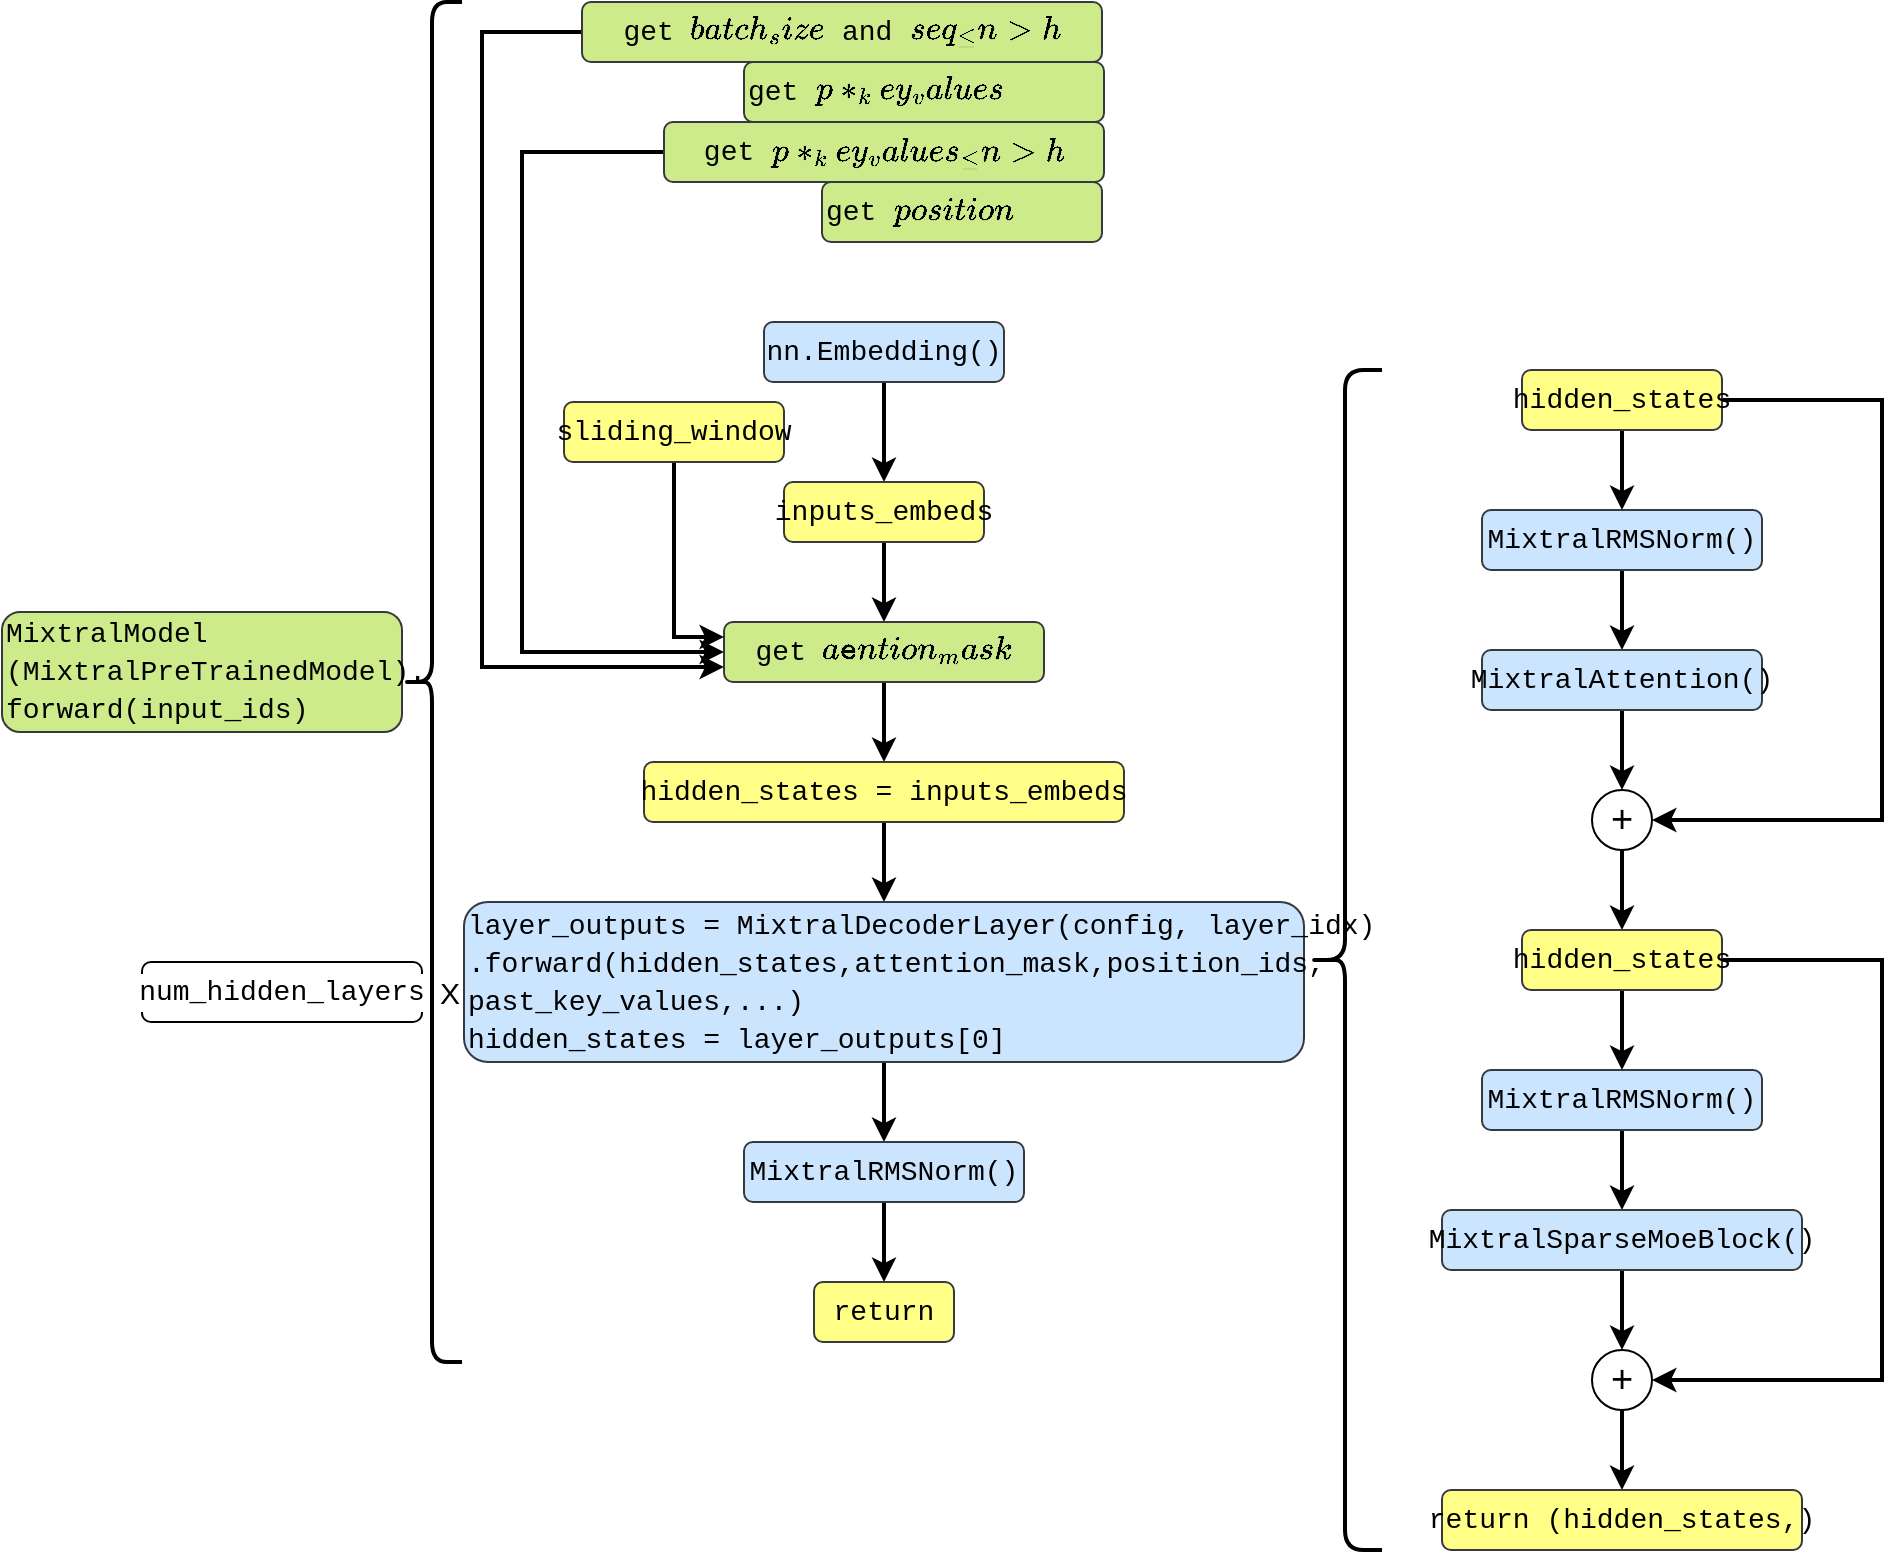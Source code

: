 <mxfile version="24.0.4" type="device">
  <diagram name="第 1 页" id="NxBG-FStXV3GmASRmdr9">
    <mxGraphModel dx="2074" dy="1205" grid="1" gridSize="10" guides="1" tooltips="1" connect="1" arrows="1" fold="1" page="1" pageScale="1" pageWidth="1100" pageHeight="850" math="0" shadow="0">
      <root>
        <mxCell id="0" />
        <mxCell id="1" parent="0" />
        <mxCell id="8-x5uXMspNHC_fB0zWoQ-1" value="&lt;div style=&quot;font-family: Consolas, &amp;quot;Courier New&amp;quot;, monospace; font-size: 14px; line-height: 19px; white-space: pre;&quot;&gt;MixtralModel&lt;/div&gt;&lt;div style=&quot;font-family: Consolas, &amp;quot;Courier New&amp;quot;, monospace; font-size: 14px; line-height: 19px; white-space: pre;&quot;&gt;(MixtralPreTrainedModel).&lt;/div&gt;&lt;div style=&quot;font-family: Consolas, &amp;quot;Courier New&amp;quot;, monospace; font-size: 14px; line-height: 19px; white-space: pre;&quot;&gt;forward(input_ids)&lt;/div&gt;" style="rounded=1;whiteSpace=wrap;html=1;align=left;labelBackgroundColor=none;fillColor=#cdeb8b;strokeColor=#36393d;" vertex="1" parent="1">
          <mxGeometry x="40" y="345" width="200" height="60" as="geometry" />
        </mxCell>
        <mxCell id="8-x5uXMspNHC_fB0zWoQ-68" style="edgeStyle=orthogonalEdgeStyle;rounded=0;orthogonalLoop=1;jettySize=auto;html=1;entryX=0;entryY=0.75;entryDx=0;entryDy=0;strokeColor=default;strokeWidth=2;align=center;verticalAlign=middle;fontFamily=Helvetica;fontSize=11;fontColor=default;labelBackgroundColor=default;endArrow=classic;" edge="1" parent="1" source="8-x5uXMspNHC_fB0zWoQ-2" target="8-x5uXMspNHC_fB0zWoQ-8">
          <mxGeometry relative="1" as="geometry">
            <Array as="points">
              <mxPoint x="280" y="55" />
              <mxPoint x="280" y="373" />
            </Array>
          </mxGeometry>
        </mxCell>
        <mxCell id="8-x5uXMspNHC_fB0zWoQ-2" value="&lt;div style=&quot;font-family: Consolas, &amp;quot;Courier New&amp;quot;, monospace; font-size: 14px; line-height: 19px; white-space: pre;&quot;&gt;get `batch_size` &lt;span style=&quot;background-color: initial;&quot;&gt;and `seq_length`&lt;/span&gt;&lt;/div&gt;" style="rounded=1;whiteSpace=wrap;html=1;labelBackgroundColor=none;fillColor=#cdeb8b;strokeColor=#36393d;" vertex="1" parent="1">
          <mxGeometry x="330" y="40" width="260" height="30" as="geometry" />
        </mxCell>
        <mxCell id="8-x5uXMspNHC_fB0zWoQ-3" value="&lt;div style=&quot;font-family: Consolas, &amp;quot;Courier New&amp;quot;, monospace; font-size: 14px; line-height: 19px; white-space: pre;&quot;&gt;get `past_key_values`&lt;/div&gt;" style="rounded=1;whiteSpace=wrap;html=1;labelBackgroundColor=none;align=left;fillColor=#cdeb8b;strokeColor=#36393d;" vertex="1" parent="1">
          <mxGeometry x="411" y="70" width="180" height="30" as="geometry" />
        </mxCell>
        <mxCell id="8-x5uXMspNHC_fB0zWoQ-7" style="edgeStyle=orthogonalEdgeStyle;rounded=0;orthogonalLoop=1;jettySize=auto;html=1;entryX=0.5;entryY=0;entryDx=0;entryDy=0;strokeWidth=2;" edge="1" parent="1" source="8-x5uXMspNHC_fB0zWoQ-4" target="8-x5uXMspNHC_fB0zWoQ-6">
          <mxGeometry relative="1" as="geometry" />
        </mxCell>
        <mxCell id="8-x5uXMspNHC_fB0zWoQ-4" value="&lt;div style=&quot;font-family: Consolas, &amp;quot;Courier New&amp;quot;, monospace; font-size: 14px; line-height: 19px; white-space: pre;&quot;&gt;nn.Embedding()&lt;/div&gt;" style="rounded=1;whiteSpace=wrap;html=1;labelBackgroundColor=none;fillColor=#cce5ff;strokeColor=#36393d;" vertex="1" parent="1">
          <mxGeometry x="421" y="200" width="120" height="30" as="geometry" />
        </mxCell>
        <mxCell id="8-x5uXMspNHC_fB0zWoQ-10" style="edgeStyle=orthogonalEdgeStyle;rounded=0;orthogonalLoop=1;jettySize=auto;html=1;entryX=0.5;entryY=0;entryDx=0;entryDy=0;strokeColor=default;strokeWidth=2;align=center;verticalAlign=middle;fontFamily=Helvetica;fontSize=11;fontColor=default;labelBackgroundColor=default;endArrow=classic;" edge="1" parent="1" source="8-x5uXMspNHC_fB0zWoQ-6" target="8-x5uXMspNHC_fB0zWoQ-8">
          <mxGeometry relative="1" as="geometry" />
        </mxCell>
        <mxCell id="8-x5uXMspNHC_fB0zWoQ-6" value="&lt;span style=&quot;font-family: Consolas, &amp;quot;Courier New&amp;quot;, monospace; font-size: 14px; font-style: normal; font-variant-ligatures: normal; font-variant-caps: normal; font-weight: 400; letter-spacing: normal; orphans: 2; text-align: left; text-indent: 0px; text-transform: none; widows: 2; word-spacing: 0px; -webkit-text-stroke-width: 0px; white-space: pre; text-decoration-thickness: initial; text-decoration-style: initial; text-decoration-color: initial; float: none; display: inline !important;&quot;&gt;inputs_embeds&lt;/span&gt;" style="rounded=1;whiteSpace=wrap;html=1;labelBackgroundColor=none;fillColor=#ffff88;strokeColor=#36393d;" vertex="1" parent="1">
          <mxGeometry x="431" y="280" width="100" height="30" as="geometry" />
        </mxCell>
        <mxCell id="8-x5uXMspNHC_fB0zWoQ-23" style="edgeStyle=orthogonalEdgeStyle;rounded=0;orthogonalLoop=1;jettySize=auto;html=1;entryX=0.5;entryY=0;entryDx=0;entryDy=0;strokeColor=default;strokeWidth=2;align=center;verticalAlign=middle;fontFamily=Helvetica;fontSize=11;fontColor=default;labelBackgroundColor=default;endArrow=classic;" edge="1" parent="1" source="8-x5uXMspNHC_fB0zWoQ-8" target="8-x5uXMspNHC_fB0zWoQ-16">
          <mxGeometry relative="1" as="geometry" />
        </mxCell>
        <mxCell id="8-x5uXMspNHC_fB0zWoQ-8" value="&lt;div style=&quot;font-family: Consolas, &amp;quot;Courier New&amp;quot;, monospace; font-size: 14px; line-height: 19px; white-space: pre;&quot;&gt;get `attention_mask`&lt;/div&gt;" style="rounded=1;whiteSpace=wrap;html=1;labelBackgroundColor=none;fillColor=#cdeb8b;strokeColor=#36393d;" vertex="1" parent="1">
          <mxGeometry x="401" y="350" width="160" height="30" as="geometry" />
        </mxCell>
        <mxCell id="8-x5uXMspNHC_fB0zWoQ-69" style="edgeStyle=orthogonalEdgeStyle;rounded=0;orthogonalLoop=1;jettySize=auto;html=1;entryX=0;entryY=0.5;entryDx=0;entryDy=0;strokeColor=default;strokeWidth=2;align=center;verticalAlign=middle;fontFamily=Helvetica;fontSize=11;fontColor=default;labelBackgroundColor=default;endArrow=classic;" edge="1" parent="1" source="8-x5uXMspNHC_fB0zWoQ-12" target="8-x5uXMspNHC_fB0zWoQ-8">
          <mxGeometry relative="1" as="geometry">
            <Array as="points">
              <mxPoint x="300" y="115" />
              <mxPoint x="300" y="365" />
            </Array>
          </mxGeometry>
        </mxCell>
        <mxCell id="8-x5uXMspNHC_fB0zWoQ-12" value="&lt;span style=&quot;font-family: Consolas, &amp;quot;Courier New&amp;quot;, monospace; font-size: 14px; white-space: pre;&quot;&gt;get `past_key_values_length`&lt;/span&gt;" style="rounded=1;whiteSpace=wrap;html=1;fontFamily=Helvetica;fontSize=11;labelBackgroundColor=none;fillColor=#cdeb8b;strokeColor=#36393d;" vertex="1" parent="1">
          <mxGeometry x="371" y="100" width="220" height="30" as="geometry" />
        </mxCell>
        <mxCell id="8-x5uXMspNHC_fB0zWoQ-13" value="&lt;span style=&quot;font-family: Consolas, &amp;quot;Courier New&amp;quot;, monospace; font-size: 14px; white-space: pre;&quot;&gt;get &lt;/span&gt;&lt;span style=&quot;font-family: Consolas, &amp;quot;Courier New&amp;quot;, monospace; font-size: 14px; white-space: pre;&quot;&gt;`position_ids`&lt;/span&gt;" style="rounded=1;whiteSpace=wrap;html=1;fontFamily=Helvetica;fontSize=11;labelBackgroundColor=none;align=left;fillColor=#cdeb8b;strokeColor=#36393d;" vertex="1" parent="1">
          <mxGeometry x="450" y="130" width="140" height="30" as="geometry" />
        </mxCell>
        <mxCell id="8-x5uXMspNHC_fB0zWoQ-71" style="edgeStyle=orthogonalEdgeStyle;rounded=0;orthogonalLoop=1;jettySize=auto;html=1;entryX=0.5;entryY=0;entryDx=0;entryDy=0;strokeColor=default;strokeWidth=2;align=center;verticalAlign=middle;fontFamily=Helvetica;fontSize=11;fontColor=default;labelBackgroundColor=default;endArrow=classic;" edge="1" parent="1" source="8-x5uXMspNHC_fB0zWoQ-16" target="8-x5uXMspNHC_fB0zWoQ-20">
          <mxGeometry relative="1" as="geometry" />
        </mxCell>
        <mxCell id="8-x5uXMspNHC_fB0zWoQ-16" value="&lt;span style=&quot;font-family: Consolas, &amp;quot;Courier New&amp;quot;, monospace; font-size: 14px; font-style: normal; font-variant-ligatures: normal; font-variant-caps: normal; font-weight: 400; letter-spacing: normal; orphans: 2; text-align: left; text-indent: 0px; text-transform: none; widows: 2; word-spacing: 0px; -webkit-text-stroke-width: 0px; white-space: pre; text-decoration-thickness: initial; text-decoration-style: initial; text-decoration-color: initial; float: none; display: inline !important;&quot;&gt;hidden_states = inputs_embeds&lt;/span&gt;" style="rounded=1;whiteSpace=wrap;html=1;labelBackgroundColor=none;fillColor=#ffff88;strokeColor=#36393d;" vertex="1" parent="1">
          <mxGeometry x="361" y="420" width="240" height="30" as="geometry" />
        </mxCell>
        <mxCell id="8-x5uXMspNHC_fB0zWoQ-72" style="edgeStyle=orthogonalEdgeStyle;rounded=0;orthogonalLoop=1;jettySize=auto;html=1;entryX=0.5;entryY=0;entryDx=0;entryDy=0;strokeColor=default;strokeWidth=2;align=center;verticalAlign=middle;fontFamily=Helvetica;fontSize=11;fontColor=default;labelBackgroundColor=default;endArrow=classic;" edge="1" parent="1" source="8-x5uXMspNHC_fB0zWoQ-20" target="8-x5uXMspNHC_fB0zWoQ-25">
          <mxGeometry relative="1" as="geometry" />
        </mxCell>
        <mxCell id="8-x5uXMspNHC_fB0zWoQ-20" value="&lt;div style=&quot;font-family: Consolas, &amp;quot;Courier New&amp;quot;, monospace; font-size: 14px; line-height: 19px; white-space: pre;&quot;&gt;&lt;div&gt;layer_outputs = MixtralDecoderLayer(config, layer_idx)&lt;/div&gt;&lt;div&gt;.forward(hidden_states,attention_mask,position_ids,&lt;/div&gt;&lt;div&gt;past_key_values,...)&lt;/div&gt;&lt;div&gt;hidden_states = layer_outputs[&lt;span style=&quot;&quot;&gt;0&lt;/span&gt;]&lt;/div&gt;&lt;/div&gt;" style="rounded=1;whiteSpace=wrap;html=1;fontFamily=Helvetica;fontSize=11;labelBackgroundColor=none;align=left;fillColor=#cce5ff;strokeColor=#36393d;" vertex="1" parent="1">
          <mxGeometry x="271" y="490" width="420" height="80" as="geometry" />
        </mxCell>
        <mxCell id="8-x5uXMspNHC_fB0zWoQ-30" style="edgeStyle=orthogonalEdgeStyle;rounded=0;orthogonalLoop=1;jettySize=auto;html=1;entryX=0.5;entryY=0;entryDx=0;entryDy=0;strokeColor=default;strokeWidth=2;align=center;verticalAlign=middle;fontFamily=Helvetica;fontSize=11;fontColor=default;labelBackgroundColor=default;endArrow=classic;" edge="1" parent="1" source="8-x5uXMspNHC_fB0zWoQ-25" target="8-x5uXMspNHC_fB0zWoQ-29">
          <mxGeometry relative="1" as="geometry" />
        </mxCell>
        <mxCell id="8-x5uXMspNHC_fB0zWoQ-25" value="&lt;div style=&quot;font-family: Consolas, &amp;quot;Courier New&amp;quot;, monospace; font-size: 14px; line-height: 19px; white-space: pre;&quot;&gt;MixtralRMSNorm()&lt;/div&gt;" style="rounded=1;whiteSpace=wrap;html=1;fontFamily=Helvetica;fontSize=11;labelBackgroundColor=none;fillColor=#cce5ff;strokeColor=#36393d;" vertex="1" parent="1">
          <mxGeometry x="411" y="610" width="140" height="30" as="geometry" />
        </mxCell>
        <mxCell id="8-x5uXMspNHC_fB0zWoQ-29" value="&lt;div style=&quot;font-family: Consolas, &amp;quot;Courier New&amp;quot;, monospace; font-size: 14px; line-height: 19px; white-space: pre;&quot;&gt;return&lt;/div&gt;" style="rounded=1;whiteSpace=wrap;html=1;fontFamily=Helvetica;fontSize=11;labelBackgroundColor=none;fillColor=#ffff88;strokeColor=#36393d;" vertex="1" parent="1">
          <mxGeometry x="446" y="680" width="70" height="30" as="geometry" />
        </mxCell>
        <mxCell id="8-x5uXMspNHC_fB0zWoQ-31" value="&lt;div style=&quot;font-family: Consolas, &amp;quot;Courier New&amp;quot;, monospace; font-size: 14px; line-height: 19px; white-space: pre;&quot;&gt;num_hidden_layers&lt;/div&gt;" style="rounded=1;whiteSpace=wrap;html=1;fontFamily=Helvetica;fontSize=11;fontColor=default;labelBackgroundColor=default;" vertex="1" parent="1">
          <mxGeometry x="110" y="520" width="140" height="30" as="geometry" />
        </mxCell>
        <mxCell id="8-x5uXMspNHC_fB0zWoQ-32" value="&lt;font style=&quot;font-size: 15px;&quot;&gt;X&lt;/font&gt;" style="text;html=1;align=center;verticalAlign=middle;whiteSpace=wrap;rounded=0;fontFamily=Helvetica;fontSize=11;fontColor=default;labelBackgroundColor=default;" vertex="1" parent="1">
          <mxGeometry x="234" y="520" width="60" height="30" as="geometry" />
        </mxCell>
        <mxCell id="8-x5uXMspNHC_fB0zWoQ-34" value="" style="shape=curlyBracket;whiteSpace=wrap;html=1;rounded=1;labelPosition=left;verticalLabelPosition=middle;align=right;verticalAlign=middle;fontFamily=Helvetica;fontSize=11;fontColor=default;labelBackgroundColor=default;strokeWidth=2;" vertex="1" parent="1">
          <mxGeometry x="240" y="40" width="30" height="680" as="geometry" />
        </mxCell>
        <mxCell id="8-x5uXMspNHC_fB0zWoQ-70" style="edgeStyle=orthogonalEdgeStyle;rounded=0;orthogonalLoop=1;jettySize=auto;html=1;entryX=0;entryY=0.25;entryDx=0;entryDy=0;strokeColor=default;strokeWidth=2;align=center;verticalAlign=middle;fontFamily=Helvetica;fontSize=11;fontColor=default;labelBackgroundColor=default;endArrow=classic;" edge="1" parent="1" source="8-x5uXMspNHC_fB0zWoQ-37" target="8-x5uXMspNHC_fB0zWoQ-8">
          <mxGeometry relative="1" as="geometry" />
        </mxCell>
        <mxCell id="8-x5uXMspNHC_fB0zWoQ-37" value="&lt;div style=&quot;font-family: Consolas, &amp;quot;Courier New&amp;quot;, monospace; font-size: 14px; line-height: 19px; white-space: pre;&quot;&gt;sliding_window&lt;/div&gt;" style="rounded=1;whiteSpace=wrap;html=1;fontFamily=Helvetica;fontSize=11;labelBackgroundColor=none;fillColor=#ffff88;strokeColor=#36393d;" vertex="1" parent="1">
          <mxGeometry x="321" y="240" width="110" height="30" as="geometry" />
        </mxCell>
        <mxCell id="8-x5uXMspNHC_fB0zWoQ-48" style="edgeStyle=orthogonalEdgeStyle;rounded=0;orthogonalLoop=1;jettySize=auto;html=1;entryX=1;entryY=0.5;entryDx=0;entryDy=0;strokeColor=default;strokeWidth=2;align=center;verticalAlign=middle;fontFamily=Helvetica;fontSize=11;fontColor=default;labelBackgroundColor=default;endArrow=classic;" edge="1" parent="1" source="8-x5uXMspNHC_fB0zWoQ-42" target="8-x5uXMspNHC_fB0zWoQ-46">
          <mxGeometry relative="1" as="geometry">
            <Array as="points">
              <mxPoint x="980" y="239" />
              <mxPoint x="980" y="449" />
            </Array>
          </mxGeometry>
        </mxCell>
        <mxCell id="8-x5uXMspNHC_fB0zWoQ-49" style="edgeStyle=orthogonalEdgeStyle;rounded=0;orthogonalLoop=1;jettySize=auto;html=1;entryX=0.5;entryY=0;entryDx=0;entryDy=0;strokeColor=default;strokeWidth=2;align=center;verticalAlign=middle;fontFamily=Helvetica;fontSize=11;fontColor=default;labelBackgroundColor=default;endArrow=classic;" edge="1" parent="1" source="8-x5uXMspNHC_fB0zWoQ-42" target="8-x5uXMspNHC_fB0zWoQ-43">
          <mxGeometry relative="1" as="geometry" />
        </mxCell>
        <mxCell id="8-x5uXMspNHC_fB0zWoQ-42" value="&lt;div style=&quot;font-family: Consolas, &amp;quot;Courier New&amp;quot;, monospace; font-size: 14px; line-height: 19px; white-space: pre;&quot;&gt;&lt;span style=&quot;text-align: left;&quot;&gt;hidden_states&lt;/span&gt;&lt;br&gt;&lt;/div&gt;" style="rounded=1;whiteSpace=wrap;html=1;fontFamily=Helvetica;fontSize=11;labelBackgroundColor=none;fillColor=#ffff88;strokeColor=#36393d;" vertex="1" parent="1">
          <mxGeometry x="800" y="224" width="100" height="30" as="geometry" />
        </mxCell>
        <mxCell id="8-x5uXMspNHC_fB0zWoQ-50" style="edgeStyle=orthogonalEdgeStyle;rounded=0;orthogonalLoop=1;jettySize=auto;html=1;entryX=0.5;entryY=0;entryDx=0;entryDy=0;strokeColor=default;strokeWidth=2;align=center;verticalAlign=middle;fontFamily=Helvetica;fontSize=11;fontColor=default;labelBackgroundColor=default;endArrow=classic;" edge="1" parent="1" source="8-x5uXMspNHC_fB0zWoQ-43" target="8-x5uXMspNHC_fB0zWoQ-45">
          <mxGeometry relative="1" as="geometry" />
        </mxCell>
        <mxCell id="8-x5uXMspNHC_fB0zWoQ-43" value="&lt;div style=&quot;font-family: Consolas, &amp;quot;Courier New&amp;quot;, monospace; font-size: 14px; line-height: 19px; white-space: pre;&quot;&gt;MixtralRMSNorm()&lt;/div&gt;" style="rounded=1;whiteSpace=wrap;html=1;fontFamily=Helvetica;fontSize=11;labelBackgroundColor=none;fillColor=#cce5ff;strokeColor=#36393d;" vertex="1" parent="1">
          <mxGeometry x="780" y="294" width="140" height="30" as="geometry" />
        </mxCell>
        <mxCell id="8-x5uXMspNHC_fB0zWoQ-51" style="edgeStyle=orthogonalEdgeStyle;rounded=0;orthogonalLoop=1;jettySize=auto;html=1;entryX=0.5;entryY=0;entryDx=0;entryDy=0;strokeColor=default;strokeWidth=2;align=center;verticalAlign=middle;fontFamily=Helvetica;fontSize=11;fontColor=default;labelBackgroundColor=default;endArrow=classic;" edge="1" parent="1" source="8-x5uXMspNHC_fB0zWoQ-45" target="8-x5uXMspNHC_fB0zWoQ-46">
          <mxGeometry relative="1" as="geometry" />
        </mxCell>
        <mxCell id="8-x5uXMspNHC_fB0zWoQ-45" value="&lt;div style=&quot;font-family: Consolas, &amp;quot;Courier New&amp;quot;, monospace; font-size: 14px; line-height: 19px; white-space: pre;&quot;&gt;&lt;span style=&quot;text-align: left;&quot;&gt;MixtralAttention&lt;/span&gt;()&lt;/div&gt;" style="rounded=1;whiteSpace=wrap;html=1;fontFamily=Helvetica;fontSize=11;labelBackgroundColor=none;fillColor=#cce5ff;strokeColor=#36393d;fontColor=default;" vertex="1" parent="1">
          <mxGeometry x="780" y="364" width="140" height="30" as="geometry" />
        </mxCell>
        <mxCell id="8-x5uXMspNHC_fB0zWoQ-52" style="edgeStyle=orthogonalEdgeStyle;rounded=0;orthogonalLoop=1;jettySize=auto;html=1;entryX=0.5;entryY=0;entryDx=0;entryDy=0;strokeColor=default;strokeWidth=2;align=center;verticalAlign=middle;fontFamily=Helvetica;fontSize=11;fontColor=default;labelBackgroundColor=default;endArrow=classic;" edge="1" parent="1" source="8-x5uXMspNHC_fB0zWoQ-46" target="8-x5uXMspNHC_fB0zWoQ-47">
          <mxGeometry relative="1" as="geometry" />
        </mxCell>
        <mxCell id="8-x5uXMspNHC_fB0zWoQ-46" value="&lt;font style=&quot;font-size: 19px;&quot;&gt;+&lt;/font&gt;" style="ellipse;whiteSpace=wrap;html=1;aspect=fixed;fontFamily=Helvetica;fontSize=11;fontColor=default;labelBackgroundColor=default;" vertex="1" parent="1">
          <mxGeometry x="835" y="434" width="30" height="30" as="geometry" />
        </mxCell>
        <mxCell id="8-x5uXMspNHC_fB0zWoQ-54" style="edgeStyle=orthogonalEdgeStyle;rounded=0;orthogonalLoop=1;jettySize=auto;html=1;entryX=0.5;entryY=0;entryDx=0;entryDy=0;strokeColor=default;strokeWidth=2;align=center;verticalAlign=middle;fontFamily=Helvetica;fontSize=11;fontColor=default;labelBackgroundColor=default;endArrow=classic;" edge="1" parent="1" source="8-x5uXMspNHC_fB0zWoQ-47" target="8-x5uXMspNHC_fB0zWoQ-53">
          <mxGeometry relative="1" as="geometry" />
        </mxCell>
        <mxCell id="8-x5uXMspNHC_fB0zWoQ-60" style="edgeStyle=orthogonalEdgeStyle;rounded=0;orthogonalLoop=1;jettySize=auto;html=1;entryX=1;entryY=0.5;entryDx=0;entryDy=0;strokeColor=default;strokeWidth=2;align=center;verticalAlign=middle;fontFamily=Helvetica;fontSize=11;fontColor=default;labelBackgroundColor=default;endArrow=classic;" edge="1" parent="1" source="8-x5uXMspNHC_fB0zWoQ-47" target="8-x5uXMspNHC_fB0zWoQ-58">
          <mxGeometry relative="1" as="geometry">
            <Array as="points">
              <mxPoint x="980" y="519" />
              <mxPoint x="980" y="729" />
            </Array>
          </mxGeometry>
        </mxCell>
        <mxCell id="8-x5uXMspNHC_fB0zWoQ-47" value="&lt;div style=&quot;font-family: Consolas, &amp;quot;Courier New&amp;quot;, monospace; font-size: 14px; line-height: 19px; white-space: pre;&quot;&gt;&lt;span style=&quot;text-align: left;&quot;&gt;hidden_states&lt;/span&gt;&lt;br&gt;&lt;/div&gt;" style="rounded=1;whiteSpace=wrap;html=1;fontFamily=Helvetica;fontSize=11;labelBackgroundColor=none;fillColor=#ffff88;strokeColor=#36393d;" vertex="1" parent="1">
          <mxGeometry x="800" y="504" width="100" height="30" as="geometry" />
        </mxCell>
        <mxCell id="8-x5uXMspNHC_fB0zWoQ-57" style="edgeStyle=orthogonalEdgeStyle;rounded=0;orthogonalLoop=1;jettySize=auto;html=1;entryX=0.5;entryY=0;entryDx=0;entryDy=0;strokeColor=default;strokeWidth=2;align=center;verticalAlign=middle;fontFamily=Helvetica;fontSize=11;fontColor=default;labelBackgroundColor=default;endArrow=classic;" edge="1" parent="1" source="8-x5uXMspNHC_fB0zWoQ-53" target="8-x5uXMspNHC_fB0zWoQ-56">
          <mxGeometry relative="1" as="geometry" />
        </mxCell>
        <mxCell id="8-x5uXMspNHC_fB0zWoQ-53" value="&lt;div style=&quot;font-family: Consolas, &amp;quot;Courier New&amp;quot;, monospace; font-size: 14px; line-height: 19px; white-space: pre;&quot;&gt;MixtralRMSNorm()&lt;/div&gt;" style="rounded=1;whiteSpace=wrap;html=1;fontFamily=Helvetica;fontSize=11;labelBackgroundColor=none;fillColor=#cce5ff;strokeColor=#36393d;" vertex="1" parent="1">
          <mxGeometry x="780" y="574" width="140" height="30" as="geometry" />
        </mxCell>
        <mxCell id="8-x5uXMspNHC_fB0zWoQ-59" style="edgeStyle=orthogonalEdgeStyle;rounded=0;orthogonalLoop=1;jettySize=auto;html=1;entryX=0.5;entryY=0;entryDx=0;entryDy=0;strokeColor=default;strokeWidth=2;align=center;verticalAlign=middle;fontFamily=Helvetica;fontSize=11;fontColor=default;labelBackgroundColor=default;endArrow=classic;" edge="1" parent="1" source="8-x5uXMspNHC_fB0zWoQ-56" target="8-x5uXMspNHC_fB0zWoQ-58">
          <mxGeometry relative="1" as="geometry" />
        </mxCell>
        <mxCell id="8-x5uXMspNHC_fB0zWoQ-56" value="&lt;div style=&quot;font-family: Consolas, &amp;quot;Courier New&amp;quot;, monospace; font-size: 14px; line-height: 19px; white-space: pre;&quot;&gt;&lt;span style=&quot;text-align: left;&quot;&gt;MixtralSparseMoeBlock&lt;/span&gt;()&lt;/div&gt;" style="rounded=1;whiteSpace=wrap;html=1;fontFamily=Helvetica;fontSize=11;labelBackgroundColor=none;fillColor=#cce5ff;strokeColor=#36393d;fontColor=default;" vertex="1" parent="1">
          <mxGeometry x="760" y="644" width="180" height="30" as="geometry" />
        </mxCell>
        <mxCell id="8-x5uXMspNHC_fB0zWoQ-63" style="edgeStyle=orthogonalEdgeStyle;rounded=0;orthogonalLoop=1;jettySize=auto;html=1;entryX=0.5;entryY=0;entryDx=0;entryDy=0;strokeColor=default;strokeWidth=2;align=center;verticalAlign=middle;fontFamily=Helvetica;fontSize=11;fontColor=default;labelBackgroundColor=default;endArrow=classic;" edge="1" parent="1" source="8-x5uXMspNHC_fB0zWoQ-58" target="8-x5uXMspNHC_fB0zWoQ-62">
          <mxGeometry relative="1" as="geometry" />
        </mxCell>
        <mxCell id="8-x5uXMspNHC_fB0zWoQ-58" value="&lt;font style=&quot;font-size: 19px;&quot;&gt;+&lt;/font&gt;" style="ellipse;whiteSpace=wrap;html=1;aspect=fixed;fontFamily=Helvetica;fontSize=11;fontColor=default;labelBackgroundColor=default;" vertex="1" parent="1">
          <mxGeometry x="835" y="714" width="30" height="30" as="geometry" />
        </mxCell>
        <mxCell id="8-x5uXMspNHC_fB0zWoQ-62" value="&lt;div style=&quot;font-family: Consolas, &amp;quot;Courier New&amp;quot;, monospace; font-size: 14px; line-height: 19px; white-space: pre;&quot;&gt;return &lt;span style=&quot;text-align: left;&quot;&gt;(hidden_states,)&lt;/span&gt;&lt;/div&gt;" style="rounded=1;whiteSpace=wrap;html=1;fontFamily=Helvetica;fontSize=11;labelBackgroundColor=none;fillColor=#ffff88;strokeColor=#36393d;fontColor=default;" vertex="1" parent="1">
          <mxGeometry x="760" y="784" width="180" height="30" as="geometry" />
        </mxCell>
        <mxCell id="8-x5uXMspNHC_fB0zWoQ-64" value="" style="shape=curlyBracket;whiteSpace=wrap;html=1;rounded=1;labelPosition=left;verticalLabelPosition=middle;align=right;verticalAlign=middle;fontFamily=Helvetica;fontSize=11;fontColor=default;labelBackgroundColor=default;strokeWidth=2;" vertex="1" parent="1">
          <mxGeometry x="693" y="224" width="37" height="590" as="geometry" />
        </mxCell>
      </root>
    </mxGraphModel>
  </diagram>
</mxfile>
